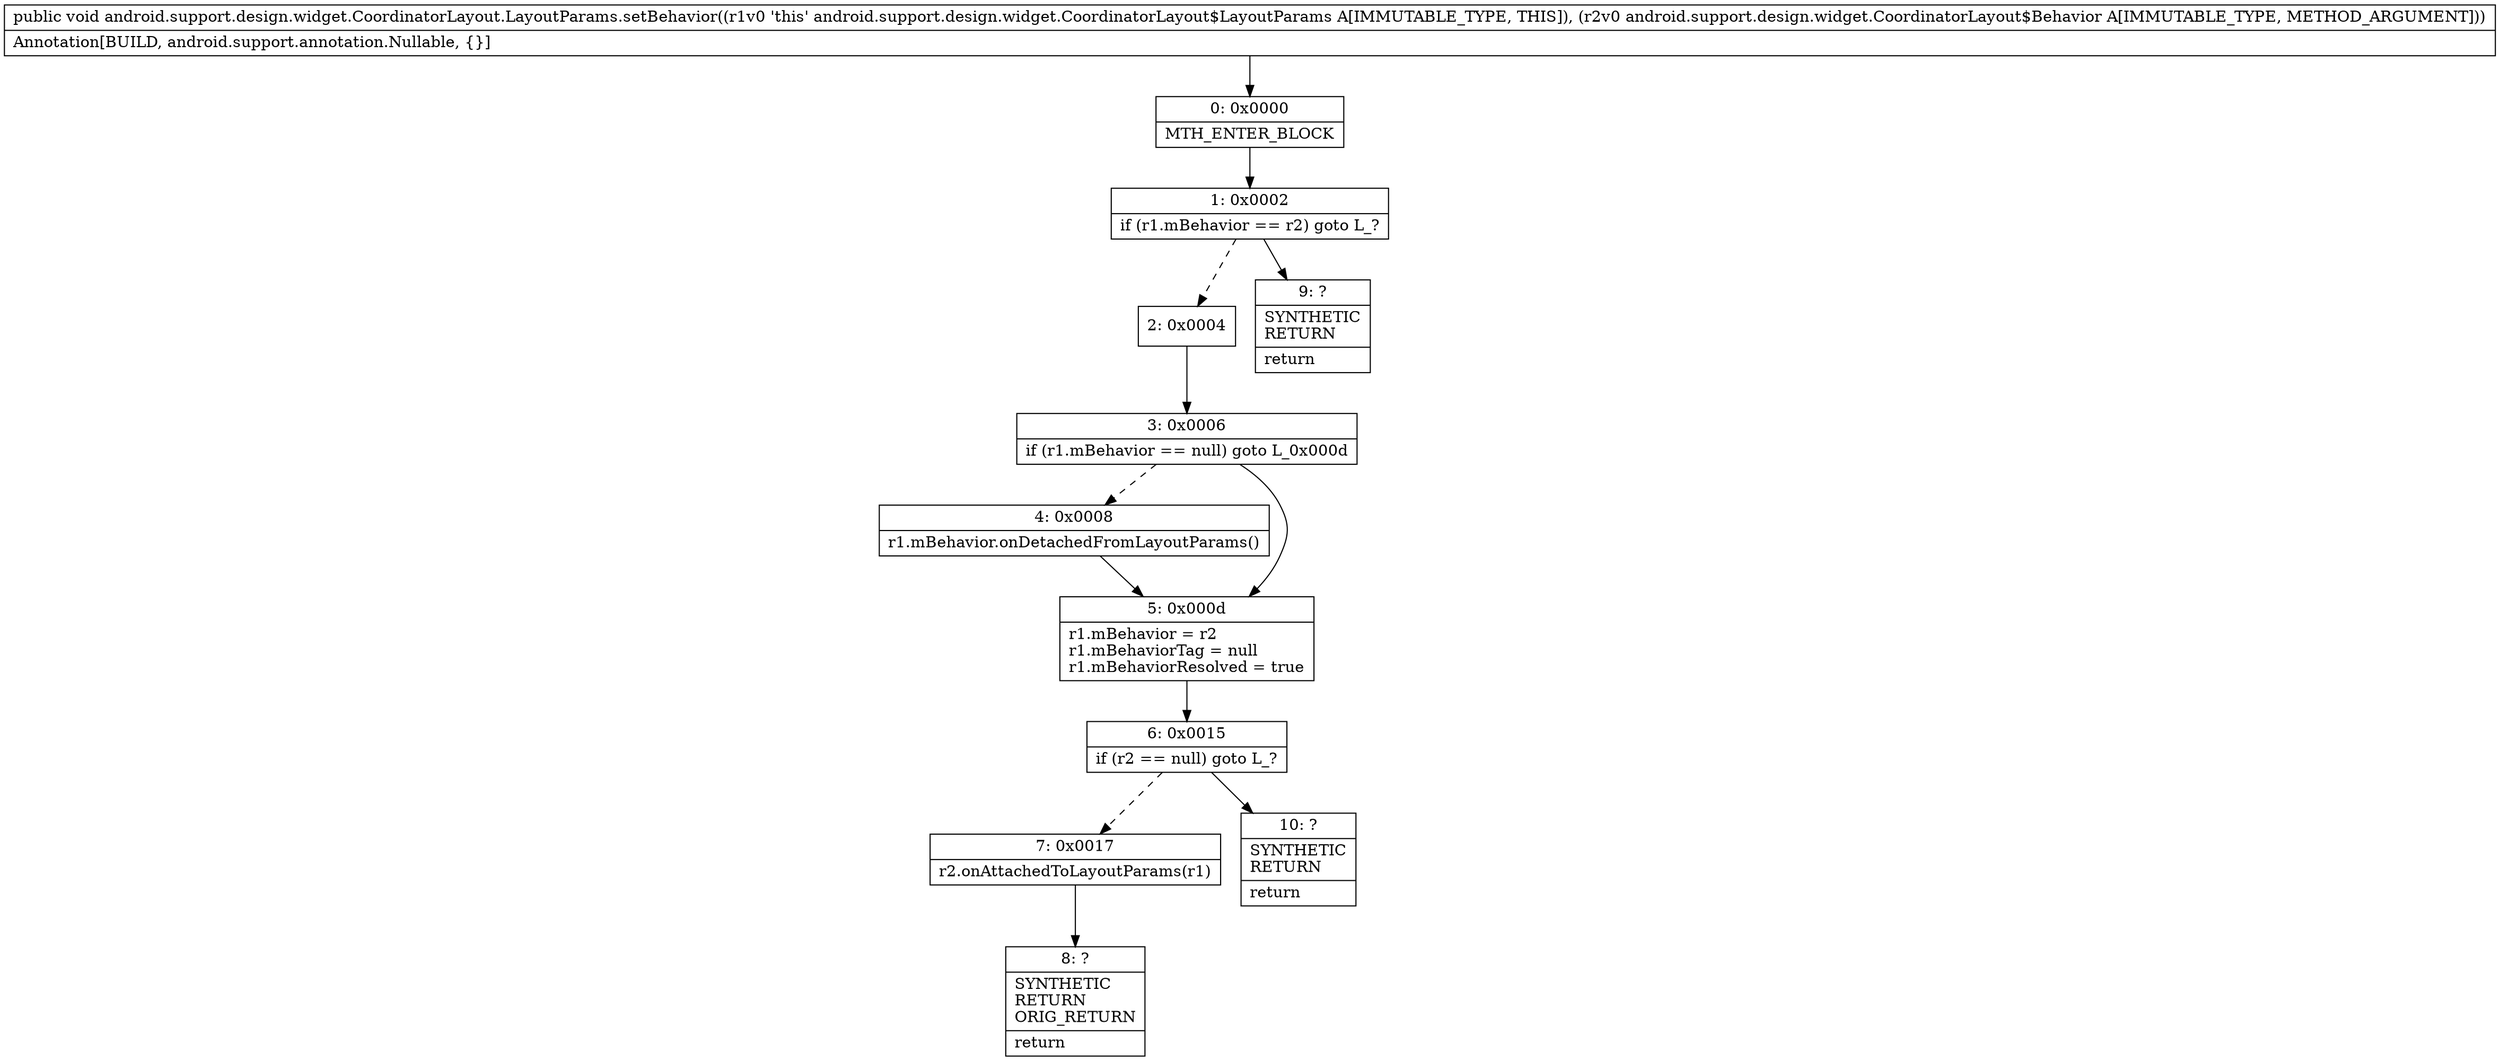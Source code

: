 digraph "CFG forandroid.support.design.widget.CoordinatorLayout.LayoutParams.setBehavior(Landroid\/support\/design\/widget\/CoordinatorLayout$Behavior;)V" {
Node_0 [shape=record,label="{0\:\ 0x0000|MTH_ENTER_BLOCK\l}"];
Node_1 [shape=record,label="{1\:\ 0x0002|if (r1.mBehavior == r2) goto L_?\l}"];
Node_2 [shape=record,label="{2\:\ 0x0004}"];
Node_3 [shape=record,label="{3\:\ 0x0006|if (r1.mBehavior == null) goto L_0x000d\l}"];
Node_4 [shape=record,label="{4\:\ 0x0008|r1.mBehavior.onDetachedFromLayoutParams()\l}"];
Node_5 [shape=record,label="{5\:\ 0x000d|r1.mBehavior = r2\lr1.mBehaviorTag = null\lr1.mBehaviorResolved = true\l}"];
Node_6 [shape=record,label="{6\:\ 0x0015|if (r2 == null) goto L_?\l}"];
Node_7 [shape=record,label="{7\:\ 0x0017|r2.onAttachedToLayoutParams(r1)\l}"];
Node_8 [shape=record,label="{8\:\ ?|SYNTHETIC\lRETURN\lORIG_RETURN\l|return\l}"];
Node_9 [shape=record,label="{9\:\ ?|SYNTHETIC\lRETURN\l|return\l}"];
Node_10 [shape=record,label="{10\:\ ?|SYNTHETIC\lRETURN\l|return\l}"];
MethodNode[shape=record,label="{public void android.support.design.widget.CoordinatorLayout.LayoutParams.setBehavior((r1v0 'this' android.support.design.widget.CoordinatorLayout$LayoutParams A[IMMUTABLE_TYPE, THIS]), (r2v0 android.support.design.widget.CoordinatorLayout$Behavior A[IMMUTABLE_TYPE, METHOD_ARGUMENT]))  | Annotation[BUILD, android.support.annotation.Nullable, \{\}]\l}"];
MethodNode -> Node_0;
Node_0 -> Node_1;
Node_1 -> Node_2[style=dashed];
Node_1 -> Node_9;
Node_2 -> Node_3;
Node_3 -> Node_4[style=dashed];
Node_3 -> Node_5;
Node_4 -> Node_5;
Node_5 -> Node_6;
Node_6 -> Node_7[style=dashed];
Node_6 -> Node_10;
Node_7 -> Node_8;
}

